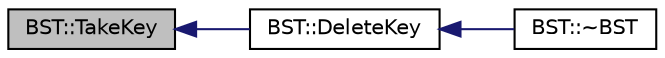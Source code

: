 digraph "BST::TakeKey"
{
  edge [fontname="Helvetica",fontsize="10",labelfontname="Helvetica",labelfontsize="10"];
  node [fontname="Helvetica",fontsize="10",shape=record];
  rankdir="LR";
  Node1 [label="BST::TakeKey",height=0.2,width=0.4,color="black", fillcolor="grey75", style="filled" fontcolor="black"];
  Node1 -> Node2 [dir="back",color="midnightblue",fontsize="10",style="solid"];
  Node2 [label="BST::DeleteKey",height=0.2,width=0.4,color="black", fillcolor="white", style="filled",URL="$class_b_s_t.html#a9fc8f734b86958c96a3b2896ac6117a3",tooltip="Metoda DeleteKey. "];
  Node2 -> Node3 [dir="back",color="midnightblue",fontsize="10",style="solid"];
  Node3 [label="BST::~BST",height=0.2,width=0.4,color="black", fillcolor="white", style="filled",URL="$class_b_s_t.html#aff9c7948fbba37844d2893b920ddc238",tooltip="Destruktor BST. "];
}
